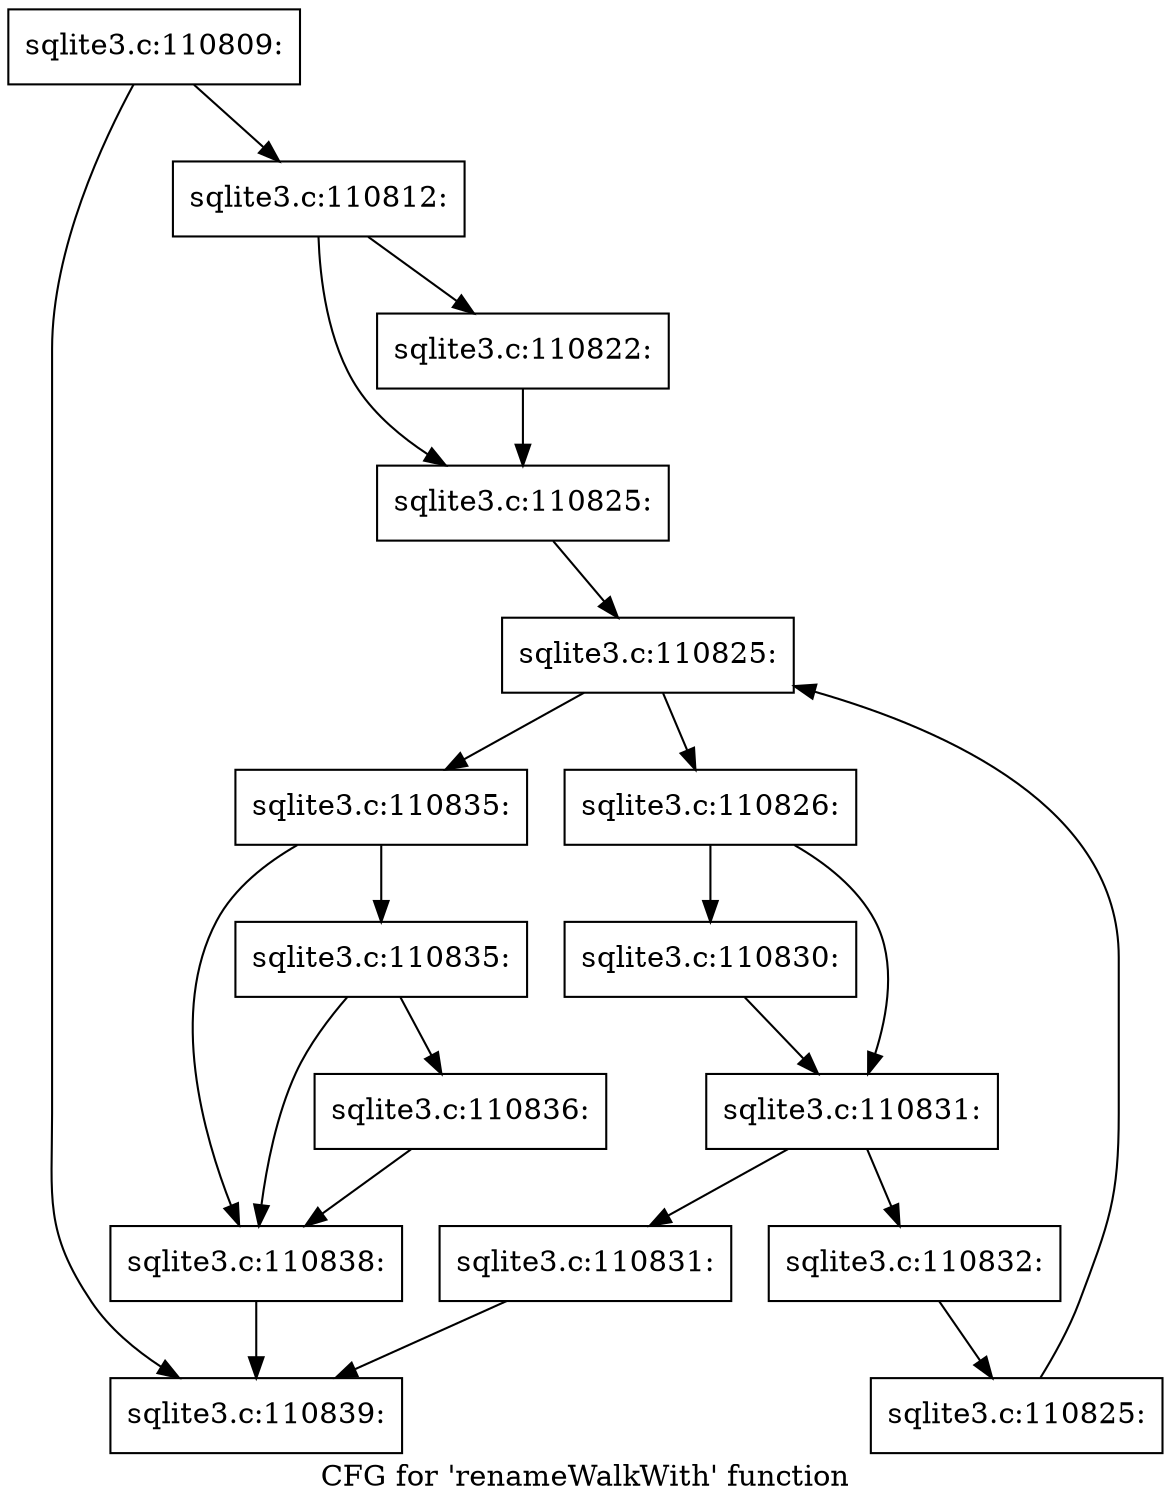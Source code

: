 digraph "CFG for 'renameWalkWith' function" {
	label="CFG for 'renameWalkWith' function";

	Node0x55c0f90fc6f0 [shape=record,label="{sqlite3.c:110809:}"];
	Node0x55c0f90fc6f0 -> Node0x55c0f90fef00;
	Node0x55c0f90fc6f0 -> Node0x55c0f90fef50;
	Node0x55c0f90fef00 [shape=record,label="{sqlite3.c:110812:}"];
	Node0x55c0f90fef00 -> Node0x55c0f90ffe70;
	Node0x55c0f90fef00 -> Node0x55c0f90ffec0;
	Node0x55c0f90ffe70 [shape=record,label="{sqlite3.c:110822:}"];
	Node0x55c0f90ffe70 -> Node0x55c0f90ffec0;
	Node0x55c0f90ffec0 [shape=record,label="{sqlite3.c:110825:}"];
	Node0x55c0f90ffec0 -> Node0x55c0f9101250;
	Node0x55c0f9101250 [shape=record,label="{sqlite3.c:110825:}"];
	Node0x55c0f9101250 -> Node0x55c0f9101470;
	Node0x55c0f9101250 -> Node0x55c0f91010a0;
	Node0x55c0f9101470 [shape=record,label="{sqlite3.c:110826:}"];
	Node0x55c0f9101470 -> Node0x55c0f91029c0;
	Node0x55c0f9101470 -> Node0x55c0f9102a10;
	Node0x55c0f91029c0 [shape=record,label="{sqlite3.c:110830:}"];
	Node0x55c0f91029c0 -> Node0x55c0f9102a10;
	Node0x55c0f9102a10 [shape=record,label="{sqlite3.c:110831:}"];
	Node0x55c0f9102a10 -> Node0x55c0f91030f0;
	Node0x55c0f9102a10 -> Node0x55c0f9103140;
	Node0x55c0f91030f0 [shape=record,label="{sqlite3.c:110831:}"];
	Node0x55c0f91030f0 -> Node0x55c0f90fef50;
	Node0x55c0f9103140 [shape=record,label="{sqlite3.c:110832:}"];
	Node0x55c0f9103140 -> Node0x55c0f91013e0;
	Node0x55c0f91013e0 [shape=record,label="{sqlite3.c:110825:}"];
	Node0x55c0f91013e0 -> Node0x55c0f9101250;
	Node0x55c0f91010a0 [shape=record,label="{sqlite3.c:110835:}"];
	Node0x55c0f91010a0 -> Node0x55c0f9104880;
	Node0x55c0f91010a0 -> Node0x55c0f91040f0;
	Node0x55c0f9104880 [shape=record,label="{sqlite3.c:110835:}"];
	Node0x55c0f9104880 -> Node0x55c0f5f15cc0;
	Node0x55c0f9104880 -> Node0x55c0f91040f0;
	Node0x55c0f5f15cc0 [shape=record,label="{sqlite3.c:110836:}"];
	Node0x55c0f5f15cc0 -> Node0x55c0f91040f0;
	Node0x55c0f91040f0 [shape=record,label="{sqlite3.c:110838:}"];
	Node0x55c0f91040f0 -> Node0x55c0f90fef50;
	Node0x55c0f90fef50 [shape=record,label="{sqlite3.c:110839:}"];
}
